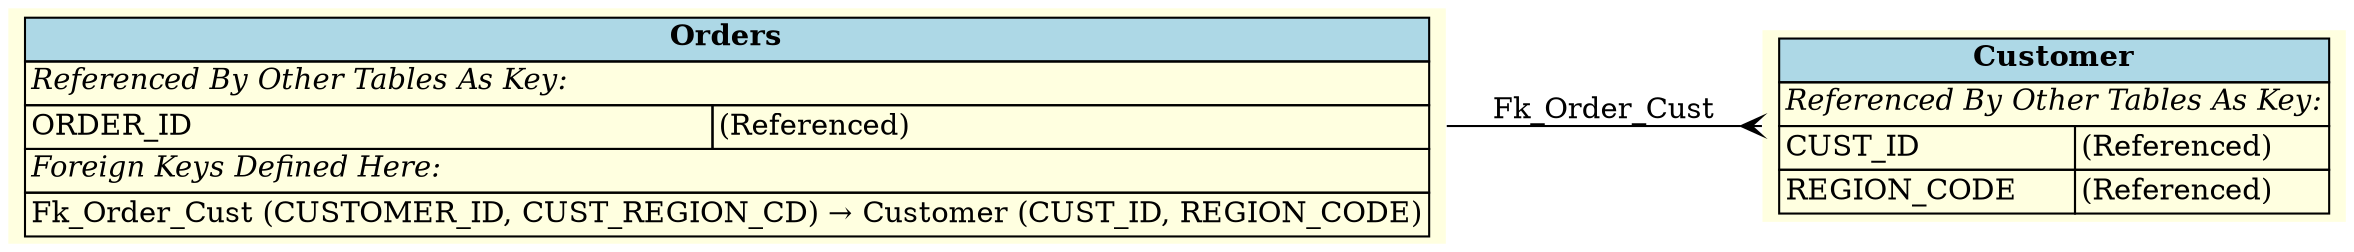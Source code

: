 digraph ERD {
  rankdir=LR;
  node [shape=plaintext, style=filled, fillcolor=lightyellow];
  edge [arrowhead=crow, arrowtail=none, dir=both, labelfontsize=10];

  "Orders" [
    label=<
    <TABLE BORDER="0" CELLBORDER="1" CELLSPACING="0" BGCOLOR="lightyellow">
      <TR><TD COLSPAN="2" BGCOLOR="lightblue"><B>Orders</B></TD></TR>
      <TR><TD COLSPAN="2" ALIGN="LEFT"><I>Referenced By Other Tables As Key:</I></TD></TR>
      <TR><TD ALIGN="LEFT">ORDER_ID</TD><TD ALIGN="LEFT">(Referenced)</TD></TR>
      <TR><TD COLSPAN="2" ALIGN="LEFT"><I>Foreign Keys Defined Here:</I></TD></TR>
      <TR><TD ALIGN="LEFT" COLSPAN="2">Fk_Order_Cust (CUSTOMER_ID, CUST_REGION_CD) &rarr; Customer (CUST_ID, REGION_CODE)</TD></TR>
    </TABLE>
    >
  ];

  "Customer" [
    label=<
    <TABLE BORDER="0" CELLBORDER="1" CELLSPACING="0" BGCOLOR="lightyellow">
      <TR><TD COLSPAN="2" BGCOLOR="lightblue"><B>Customer</B></TD></TR>
      <TR><TD COLSPAN="2" ALIGN="LEFT"><I>Referenced By Other Tables As Key:</I></TD></TR>
      <TR><TD ALIGN="LEFT">CUST_ID</TD><TD ALIGN="LEFT">(Referenced)</TD></TR>
      <TR><TD ALIGN="LEFT">REGION_CODE</TD><TD ALIGN="LEFT">(Referenced)</TD></TR>
    </TABLE>
    >
  ];

  "Orders" -> "Customer" [label=" Fk_Order_Cust "];
}
